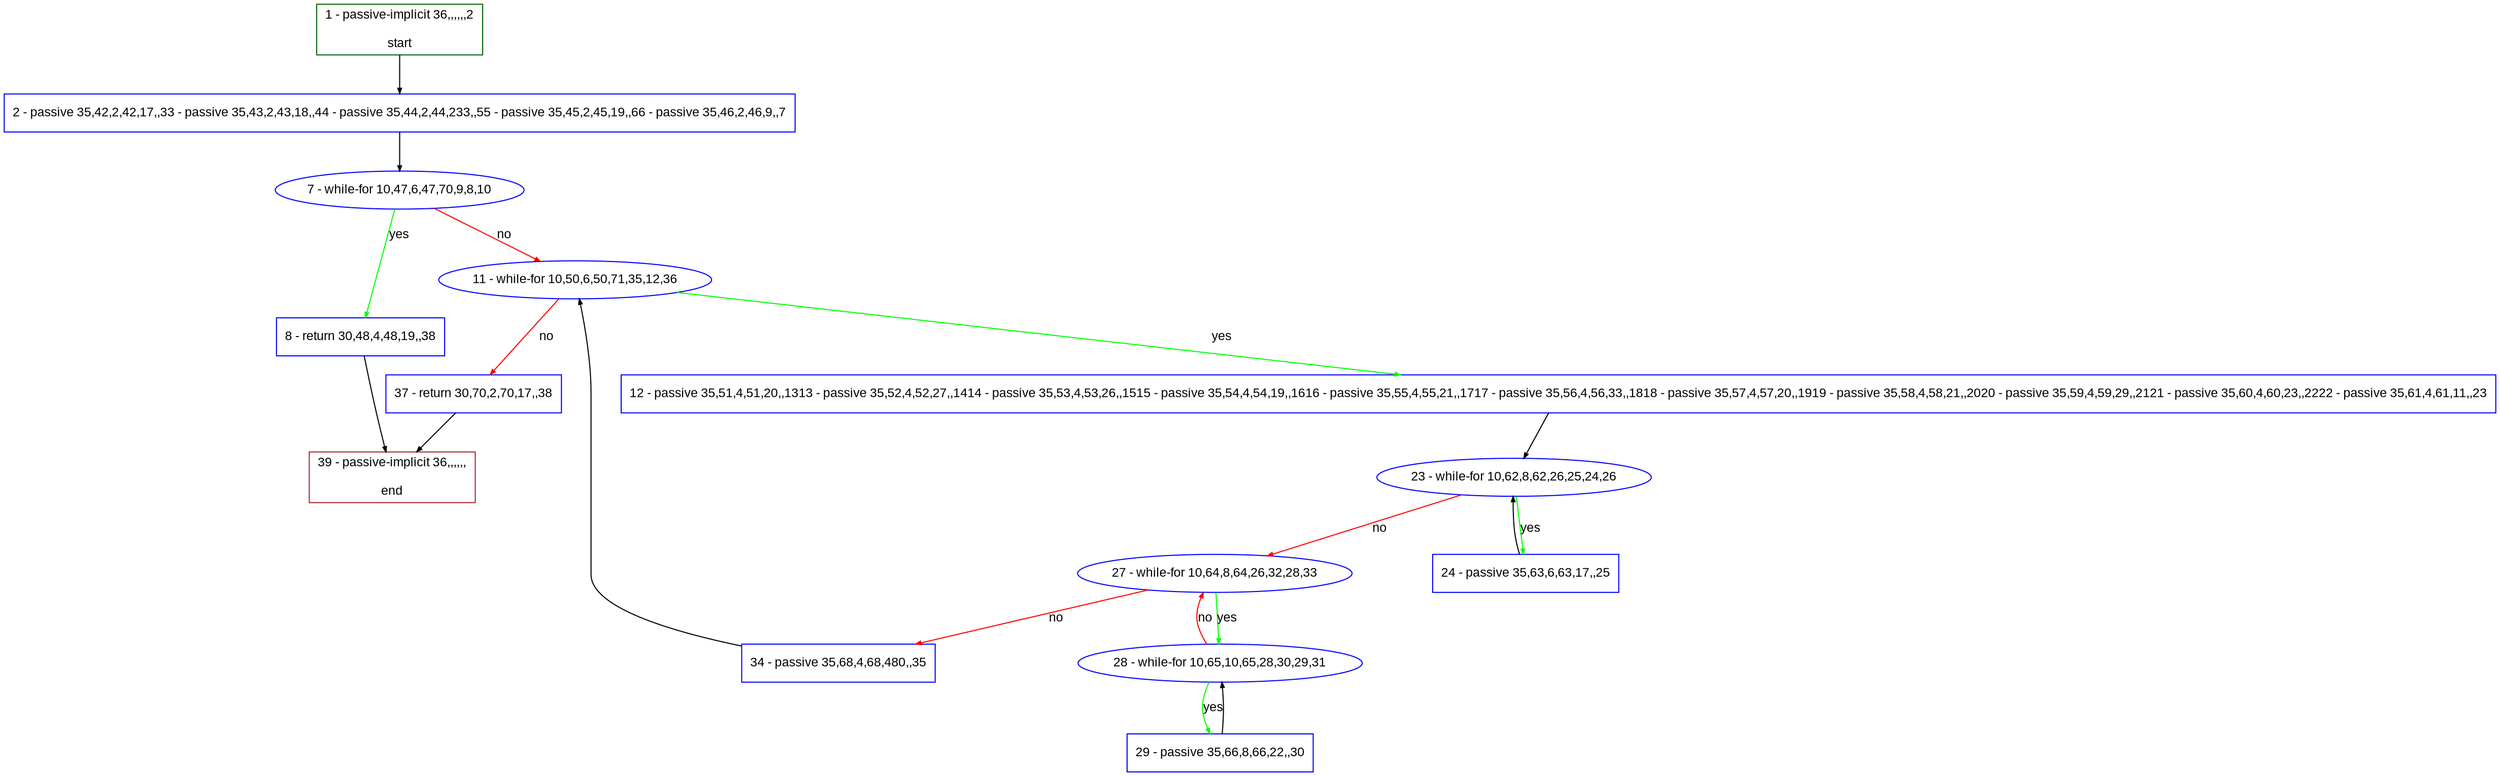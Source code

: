digraph "" {
  graph [pack="true", label="", fontsize="12", packmode="clust", fontname="Arial", fillcolor="#FFFFCC", bgcolor="white", style="rounded,filled", compound="true"];
  node [node_initialized="no", label="", color="grey", fontsize="12", fillcolor="white", fontname="Arial", style="filled", shape="rectangle", compound="true", fixedsize="false"];
  edge [fontcolor="black", arrowhead="normal", arrowtail="none", arrowsize="0.5", ltail="", label="", color="black", fontsize="12", lhead="", fontname="Arial", dir="forward", compound="true"];
  __N1 [label="2 - passive 35,42,2,42,17,,33 - passive 35,43,2,43,18,,44 - passive 35,44,2,44,233,,55 - passive 35,45,2,45,19,,66 - passive 35,46,2,46,9,,7", color="#0000ff", fillcolor="#ffffff", style="filled", shape="box"];
  __N2 [label="1 - passive-implicit 36,,,,,,2\n\nstart", color="#006400", fillcolor="#ffffff", style="filled", shape="box"];
  __N3 [label="7 - while-for 10,47,6,47,70,9,8,10", color="#0000ff", fillcolor="#ffffff", style="filled", shape="oval"];
  __N4 [label="8 - return 30,48,4,48,19,,38", color="#0000ff", fillcolor="#ffffff", style="filled", shape="box"];
  __N5 [label="11 - while-for 10,50,6,50,71,35,12,36", color="#0000ff", fillcolor="#ffffff", style="filled", shape="oval"];
  __N6 [label="39 - passive-implicit 36,,,,,,\n\nend", color="#a52a2a", fillcolor="#ffffff", style="filled", shape="box"];
  __N7 [label="12 - passive 35,51,4,51,20,,1313 - passive 35,52,4,52,27,,1414 - passive 35,53,4,53,26,,1515 - passive 35,54,4,54,19,,1616 - passive 35,55,4,55,21,,1717 - passive 35,56,4,56,33,,1818 - passive 35,57,4,57,20,,1919 - passive 35,58,4,58,21,,2020 - passive 35,59,4,59,29,,2121 - passive 35,60,4,60,23,,2222 - passive 35,61,4,61,11,,23", color="#0000ff", fillcolor="#ffffff", style="filled", shape="box"];
  __N8 [label="37 - return 30,70,2,70,17,,38", color="#0000ff", fillcolor="#ffffff", style="filled", shape="box"];
  __N9 [label="23 - while-for 10,62,8,62,26,25,24,26", color="#0000ff", fillcolor="#ffffff", style="filled", shape="oval"];
  __N10 [label="24 - passive 35,63,6,63,17,,25", color="#0000ff", fillcolor="#ffffff", style="filled", shape="box"];
  __N11 [label="27 - while-for 10,64,8,64,26,32,28,33", color="#0000ff", fillcolor="#ffffff", style="filled", shape="oval"];
  __N12 [label="28 - while-for 10,65,10,65,28,30,29,31", color="#0000ff", fillcolor="#ffffff", style="filled", shape="oval"];
  __N13 [label="34 - passive 35,68,4,68,480,,35", color="#0000ff", fillcolor="#ffffff", style="filled", shape="box"];
  __N14 [label="29 - passive 35,66,8,66,22,,30", color="#0000ff", fillcolor="#ffffff", style="filled", shape="box"];
  __N2 -> __N1 [arrowhead="normal", arrowtail="none", color="#000000", label="", dir="forward"];
  __N1 -> __N3 [arrowhead="normal", arrowtail="none", color="#000000", label="", dir="forward"];
  __N3 -> __N4 [arrowhead="normal", arrowtail="none", color="#00ff00", label="yes", dir="forward"];
  __N3 -> __N5 [arrowhead="normal", arrowtail="none", color="#ff0000", label="no", dir="forward"];
  __N4 -> __N6 [arrowhead="normal", arrowtail="none", color="#000000", label="", dir="forward"];
  __N5 -> __N7 [arrowhead="normal", arrowtail="none", color="#00ff00", label="yes", dir="forward"];
  __N5 -> __N8 [arrowhead="normal", arrowtail="none", color="#ff0000", label="no", dir="forward"];
  __N7 -> __N9 [arrowhead="normal", arrowtail="none", color="#000000", label="", dir="forward"];
  __N9 -> __N10 [arrowhead="normal", arrowtail="none", color="#00ff00", label="yes", dir="forward"];
  __N10 -> __N9 [arrowhead="normal", arrowtail="none", color="#000000", label="", dir="forward"];
  __N9 -> __N11 [arrowhead="normal", arrowtail="none", color="#ff0000", label="no", dir="forward"];
  __N11 -> __N12 [arrowhead="normal", arrowtail="none", color="#00ff00", label="yes", dir="forward"];
  __N12 -> __N11 [arrowhead="normal", arrowtail="none", color="#ff0000", label="no", dir="forward"];
  __N11 -> __N13 [arrowhead="normal", arrowtail="none", color="#ff0000", label="no", dir="forward"];
  __N12 -> __N14 [arrowhead="normal", arrowtail="none", color="#00ff00", label="yes", dir="forward"];
  __N14 -> __N12 [arrowhead="normal", arrowtail="none", color="#000000", label="", dir="forward"];
  __N13 -> __N5 [arrowhead="normal", arrowtail="none", color="#000000", label="", dir="forward"];
  __N8 -> __N6 [arrowhead="normal", arrowtail="none", color="#000000", label="", dir="forward"];
}
